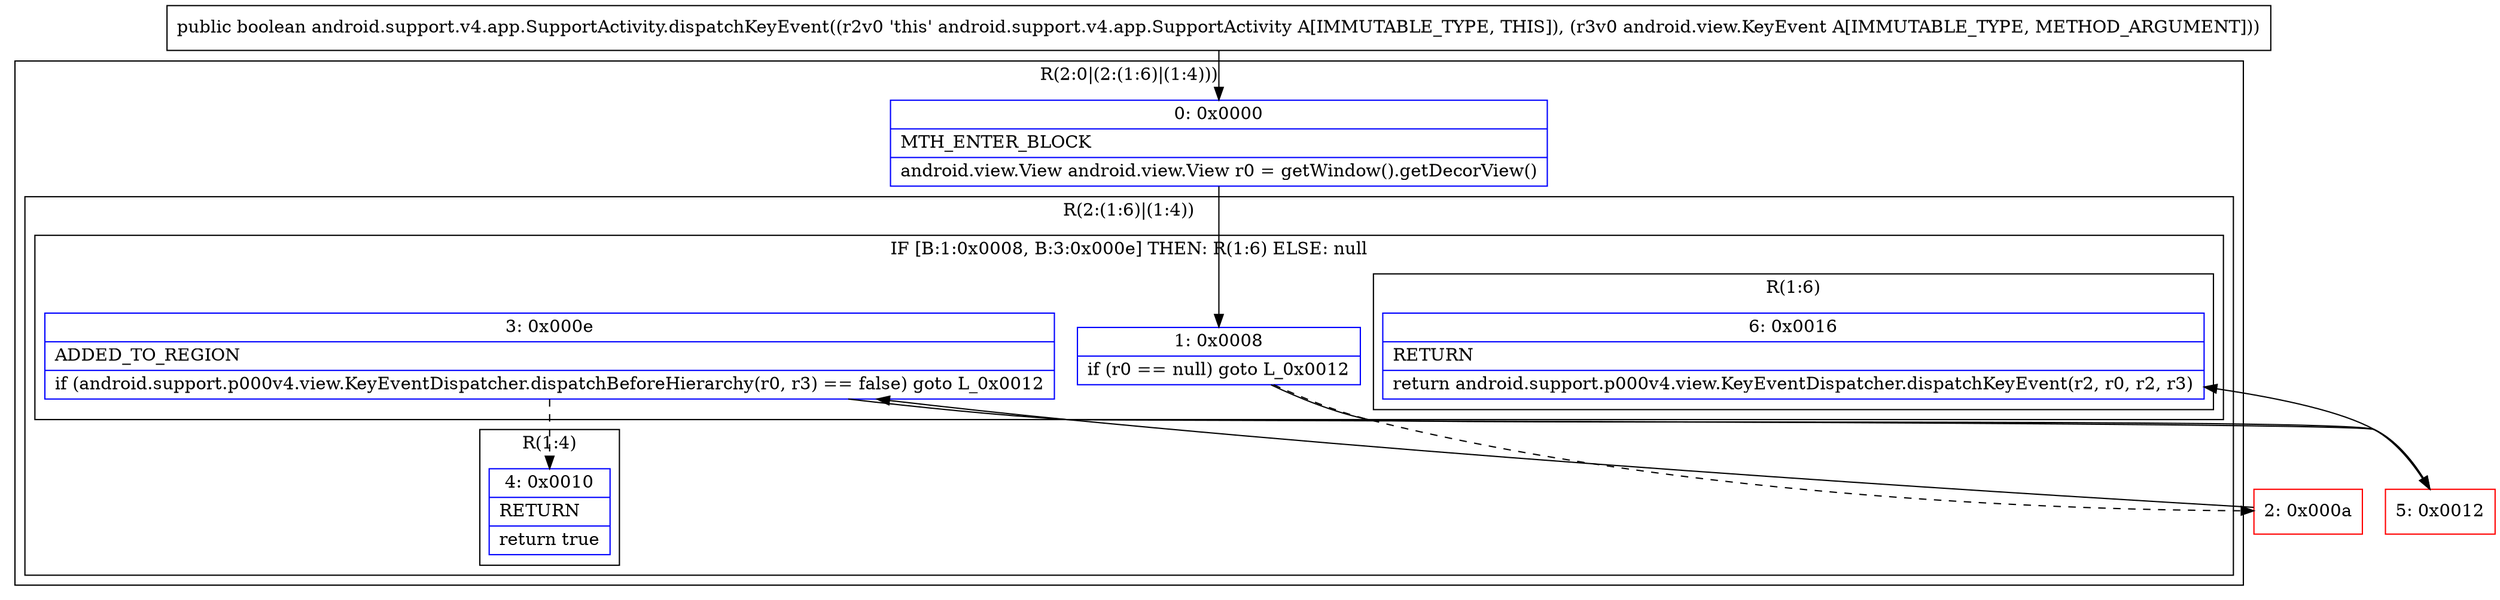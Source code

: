digraph "CFG forandroid.support.v4.app.SupportActivity.dispatchKeyEvent(Landroid\/view\/KeyEvent;)Z" {
subgraph cluster_Region_859807890 {
label = "R(2:0|(2:(1:6)|(1:4)))";
node [shape=record,color=blue];
Node_0 [shape=record,label="{0\:\ 0x0000|MTH_ENTER_BLOCK\l|android.view.View android.view.View r0 = getWindow().getDecorView()\l}"];
subgraph cluster_Region_1735992231 {
label = "R(2:(1:6)|(1:4))";
node [shape=record,color=blue];
subgraph cluster_IfRegion_305353623 {
label = "IF [B:1:0x0008, B:3:0x000e] THEN: R(1:6) ELSE: null";
node [shape=record,color=blue];
Node_1 [shape=record,label="{1\:\ 0x0008|if (r0 == null) goto L_0x0012\l}"];
Node_3 [shape=record,label="{3\:\ 0x000e|ADDED_TO_REGION\l|if (android.support.p000v4.view.KeyEventDispatcher.dispatchBeforeHierarchy(r0, r3) == false) goto L_0x0012\l}"];
subgraph cluster_Region_1100642907 {
label = "R(1:6)";
node [shape=record,color=blue];
Node_6 [shape=record,label="{6\:\ 0x0016|RETURN\l|return android.support.p000v4.view.KeyEventDispatcher.dispatchKeyEvent(r2, r0, r2, r3)\l}"];
}
}
subgraph cluster_Region_1918104545 {
label = "R(1:4)";
node [shape=record,color=blue];
Node_4 [shape=record,label="{4\:\ 0x0010|RETURN\l|return true\l}"];
}
}
}
Node_2 [shape=record,color=red,label="{2\:\ 0x000a}"];
Node_5 [shape=record,color=red,label="{5\:\ 0x0012}"];
MethodNode[shape=record,label="{public boolean android.support.v4.app.SupportActivity.dispatchKeyEvent((r2v0 'this' android.support.v4.app.SupportActivity A[IMMUTABLE_TYPE, THIS]), (r3v0 android.view.KeyEvent A[IMMUTABLE_TYPE, METHOD_ARGUMENT])) }"];
MethodNode -> Node_0;
Node_0 -> Node_1;
Node_1 -> Node_2[style=dashed];
Node_1 -> Node_5;
Node_3 -> Node_4[style=dashed];
Node_3 -> Node_5;
Node_2 -> Node_3;
Node_5 -> Node_6;
}

